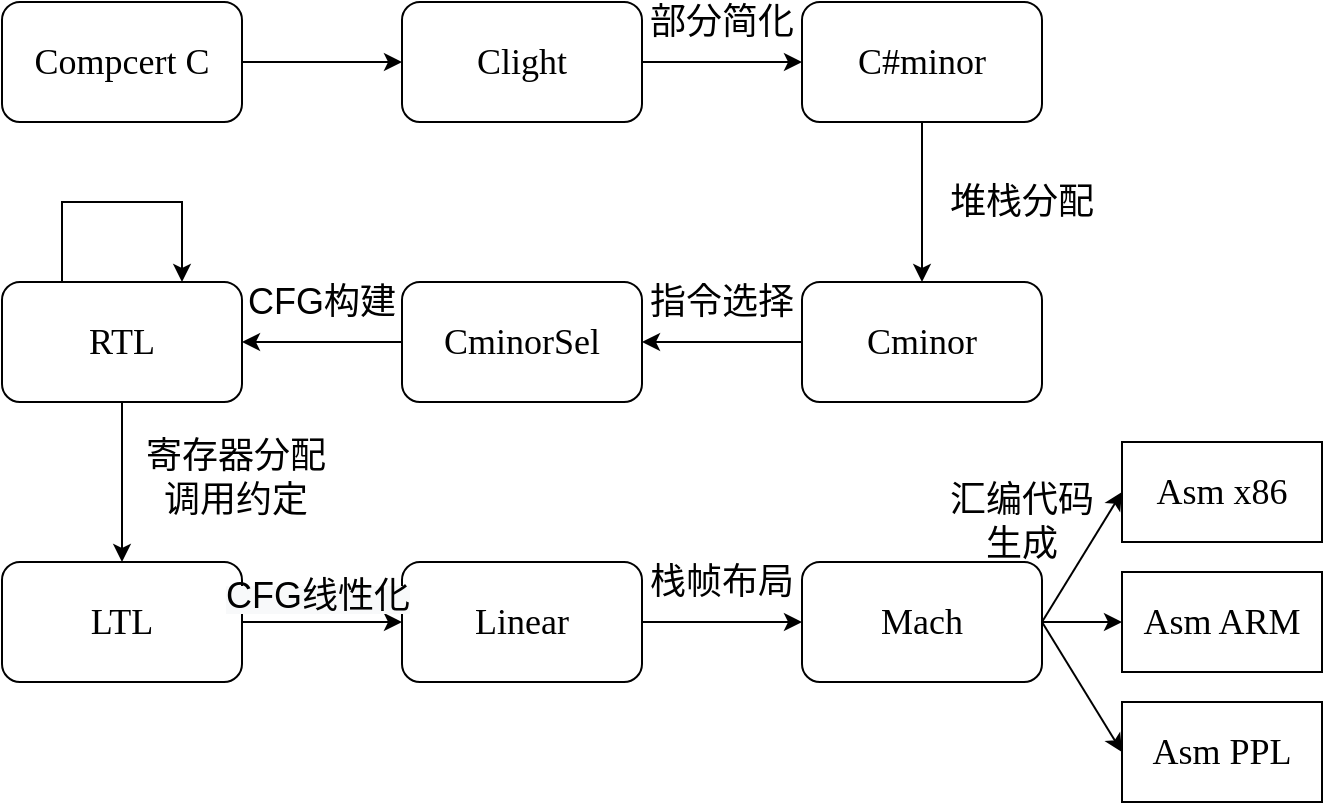 <mxfile version="14.6.13" type="github">
  <diagram id="l8Hi1uYMy0TQVYjPvtuB" name="Page-1">
    <mxGraphModel dx="782" dy="408" grid="1" gridSize="10" guides="1" tooltips="1" connect="1" arrows="1" fold="1" page="1" pageScale="1" pageWidth="827" pageHeight="1169" math="0" shadow="0">
      <root>
        <mxCell id="0" />
        <mxCell id="1" parent="0" />
        <mxCell id="gXLv3gAdqrJArj2_70os-3" value="" style="edgeStyle=orthogonalEdgeStyle;rounded=0;orthogonalLoop=1;jettySize=auto;html=1;" parent="1" source="gXLv3gAdqrJArj2_70os-1" target="gXLv3gAdqrJArj2_70os-2" edge="1">
          <mxGeometry relative="1" as="geometry" />
        </mxCell>
        <mxCell id="gXLv3gAdqrJArj2_70os-1" value="&lt;font face=&quot;Times New Roman&quot; style=&quot;font-size: 18px&quot;&gt;Compcert C&lt;/font&gt;" style="rounded=1;whiteSpace=wrap;html=1;" parent="1" vertex="1">
          <mxGeometry x="130" y="70" width="120" height="60" as="geometry" />
        </mxCell>
        <mxCell id="gXLv3gAdqrJArj2_70os-5" value="" style="edgeStyle=orthogonalEdgeStyle;rounded=0;orthogonalLoop=1;jettySize=auto;html=1;" parent="1" source="gXLv3gAdqrJArj2_70os-2" target="gXLv3gAdqrJArj2_70os-4" edge="1">
          <mxGeometry relative="1" as="geometry" />
        </mxCell>
        <mxCell id="gXLv3gAdqrJArj2_70os-2" value="&lt;font face=&quot;times new roman&quot; style=&quot;font-size: 18px&quot;&gt;Clight&lt;/font&gt;" style="rounded=1;whiteSpace=wrap;html=1;" parent="1" vertex="1">
          <mxGeometry x="330" y="70" width="120" height="60" as="geometry" />
        </mxCell>
        <mxCell id="gXLv3gAdqrJArj2_70os-7" value="" style="edgeStyle=orthogonalEdgeStyle;rounded=0;orthogonalLoop=1;jettySize=auto;html=1;" parent="1" source="gXLv3gAdqrJArj2_70os-4" target="gXLv3gAdqrJArj2_70os-6" edge="1">
          <mxGeometry relative="1" as="geometry" />
        </mxCell>
        <mxCell id="gXLv3gAdqrJArj2_70os-4" value="&lt;font face=&quot;times new roman&quot; style=&quot;font-size: 18px&quot;&gt;C#minor&lt;/font&gt;" style="rounded=1;whiteSpace=wrap;html=1;" parent="1" vertex="1">
          <mxGeometry x="530" y="70" width="120" height="60" as="geometry" />
        </mxCell>
        <mxCell id="gXLv3gAdqrJArj2_70os-9" value="" style="edgeStyle=orthogonalEdgeStyle;rounded=0;orthogonalLoop=1;jettySize=auto;html=1;" parent="1" source="gXLv3gAdqrJArj2_70os-6" target="gXLv3gAdqrJArj2_70os-8" edge="1">
          <mxGeometry relative="1" as="geometry" />
        </mxCell>
        <mxCell id="gXLv3gAdqrJArj2_70os-6" value="&lt;span style=&quot;font-family: &amp;#34;times new roman&amp;#34;&quot;&gt;&lt;font style=&quot;font-size: 18px&quot;&gt;Cminor&lt;/font&gt;&lt;/span&gt;" style="rounded=1;whiteSpace=wrap;html=1;" parent="1" vertex="1">
          <mxGeometry x="530" y="210" width="120" height="60" as="geometry" />
        </mxCell>
        <mxCell id="gXLv3gAdqrJArj2_70os-11" value="" style="edgeStyle=orthogonalEdgeStyle;rounded=0;orthogonalLoop=1;jettySize=auto;html=1;" parent="1" source="gXLv3gAdqrJArj2_70os-8" target="gXLv3gAdqrJArj2_70os-10" edge="1">
          <mxGeometry relative="1" as="geometry" />
        </mxCell>
        <mxCell id="gXLv3gAdqrJArj2_70os-8" value="&lt;span style=&quot;font-family: &amp;#34;times new roman&amp;#34;&quot;&gt;&lt;font style=&quot;font-size: 18px&quot;&gt;CminorSel&lt;/font&gt;&lt;/span&gt;" style="rounded=1;whiteSpace=wrap;html=1;" parent="1" vertex="1">
          <mxGeometry x="330" y="210" width="120" height="60" as="geometry" />
        </mxCell>
        <mxCell id="gXLv3gAdqrJArj2_70os-13" value="" style="edgeStyle=orthogonalEdgeStyle;rounded=0;orthogonalLoop=1;jettySize=auto;html=1;" parent="1" source="gXLv3gAdqrJArj2_70os-10" target="gXLv3gAdqrJArj2_70os-12" edge="1">
          <mxGeometry relative="1" as="geometry" />
        </mxCell>
        <mxCell id="gXLv3gAdqrJArj2_70os-25" style="edgeStyle=orthogonalEdgeStyle;rounded=0;orthogonalLoop=1;jettySize=auto;html=1;exitX=0.25;exitY=0;exitDx=0;exitDy=0;entryX=0.75;entryY=0;entryDx=0;entryDy=0;" parent="1" source="gXLv3gAdqrJArj2_70os-10" target="gXLv3gAdqrJArj2_70os-10" edge="1">
          <mxGeometry relative="1" as="geometry">
            <mxPoint x="250" y="190" as="targetPoint" />
            <Array as="points">
              <mxPoint x="170" y="170" />
              <mxPoint x="230" y="170" />
            </Array>
          </mxGeometry>
        </mxCell>
        <mxCell id="gXLv3gAdqrJArj2_70os-10" value="&lt;font face=&quot;Times New Roman&quot; style=&quot;font-size: 18px&quot;&gt;RTL&lt;/font&gt;" style="rounded=1;whiteSpace=wrap;html=1;" parent="1" vertex="1">
          <mxGeometry x="130" y="210" width="120" height="60" as="geometry" />
        </mxCell>
        <mxCell id="gXLv3gAdqrJArj2_70os-15" value="" style="edgeStyle=orthogonalEdgeStyle;rounded=0;orthogonalLoop=1;jettySize=auto;html=1;" parent="1" source="gXLv3gAdqrJArj2_70os-12" target="gXLv3gAdqrJArj2_70os-14" edge="1">
          <mxGeometry relative="1" as="geometry" />
        </mxCell>
        <mxCell id="gXLv3gAdqrJArj2_70os-12" value="&lt;font face=&quot;Times New Roman&quot; style=&quot;font-size: 18px&quot;&gt;LTL&lt;/font&gt;" style="rounded=1;whiteSpace=wrap;html=1;" parent="1" vertex="1">
          <mxGeometry x="130" y="350" width="120" height="60" as="geometry" />
        </mxCell>
        <mxCell id="gXLv3gAdqrJArj2_70os-17" value="" style="edgeStyle=orthogonalEdgeStyle;rounded=0;orthogonalLoop=1;jettySize=auto;html=1;" parent="1" source="gXLv3gAdqrJArj2_70os-14" target="gXLv3gAdqrJArj2_70os-16" edge="1">
          <mxGeometry relative="1" as="geometry" />
        </mxCell>
        <mxCell id="gXLv3gAdqrJArj2_70os-14" value="&lt;font face=&quot;Times New Roman&quot; style=&quot;font-size: 18px&quot;&gt;Linear&lt;/font&gt;" style="rounded=1;whiteSpace=wrap;html=1;" parent="1" vertex="1">
          <mxGeometry x="330" y="350" width="120" height="60" as="geometry" />
        </mxCell>
        <mxCell id="gXLv3gAdqrJArj2_70os-16" value="&lt;font face=&quot;Times New Roman&quot; style=&quot;font-size: 18px&quot;&gt;Mach&lt;/font&gt;" style="rounded=1;whiteSpace=wrap;html=1;" parent="1" vertex="1">
          <mxGeometry x="530" y="350" width="120" height="60" as="geometry" />
        </mxCell>
        <mxCell id="gXLv3gAdqrJArj2_70os-18" value="&lt;font face=&quot;Times New Roman&quot; style=&quot;font-size: 18px&quot;&gt;Asm x86&lt;/font&gt;" style="rounded=0;whiteSpace=wrap;html=1;" parent="1" vertex="1">
          <mxGeometry x="690" y="290" width="100" height="50" as="geometry" />
        </mxCell>
        <mxCell id="gXLv3gAdqrJArj2_70os-19" value="&lt;font face=&quot;Times New Roman&quot; style=&quot;font-size: 18px&quot;&gt;Asm ARM&lt;/font&gt;" style="rounded=0;whiteSpace=wrap;html=1;" parent="1" vertex="1">
          <mxGeometry x="690" y="355" width="100" height="50" as="geometry" />
        </mxCell>
        <mxCell id="gXLv3gAdqrJArj2_70os-20" value="&lt;font face=&quot;Times New Roman&quot; style=&quot;font-size: 18px&quot;&gt;Asm PPL&lt;/font&gt;" style="rounded=0;whiteSpace=wrap;html=1;" parent="1" vertex="1">
          <mxGeometry x="690" y="420" width="100" height="50" as="geometry" />
        </mxCell>
        <mxCell id="gXLv3gAdqrJArj2_70os-21" value="" style="endArrow=classic;html=1;entryX=0;entryY=0.5;entryDx=0;entryDy=0;exitX=1;exitY=0.5;exitDx=0;exitDy=0;" parent="1" source="gXLv3gAdqrJArj2_70os-16" target="gXLv3gAdqrJArj2_70os-18" edge="1">
          <mxGeometry width="50" height="50" relative="1" as="geometry">
            <mxPoint x="640" y="380" as="sourcePoint" />
            <mxPoint x="690" y="330" as="targetPoint" />
          </mxGeometry>
        </mxCell>
        <mxCell id="gXLv3gAdqrJArj2_70os-22" value="" style="endArrow=classic;html=1;exitX=1;exitY=0.5;exitDx=0;exitDy=0;" parent="1" source="gXLv3gAdqrJArj2_70os-16" edge="1">
          <mxGeometry width="50" height="50" relative="1" as="geometry">
            <mxPoint x="660" y="430" as="sourcePoint" />
            <mxPoint x="690" y="380" as="targetPoint" />
          </mxGeometry>
        </mxCell>
        <mxCell id="gXLv3gAdqrJArj2_70os-23" value="" style="endArrow=classic;html=1;exitX=1;exitY=0.5;exitDx=0;exitDy=0;entryX=0;entryY=0.5;entryDx=0;entryDy=0;" parent="1" source="gXLv3gAdqrJArj2_70os-16" target="gXLv3gAdqrJArj2_70os-20" edge="1">
          <mxGeometry width="50" height="50" relative="1" as="geometry">
            <mxPoint x="470" y="300" as="sourcePoint" />
            <mxPoint x="520" y="250" as="targetPoint" />
          </mxGeometry>
        </mxCell>
        <mxCell id="gXLv3gAdqrJArj2_70os-26" value="&lt;font style=&quot;font-size: 18px&quot;&gt;部分简化&lt;/font&gt;" style="text;html=1;strokeColor=none;fillColor=none;align=center;verticalAlign=middle;whiteSpace=wrap;rounded=0;" parent="1" vertex="1">
          <mxGeometry x="450" y="70" width="80" height="20" as="geometry" />
        </mxCell>
        <mxCell id="gXLv3gAdqrJArj2_70os-27" value="&lt;font style=&quot;font-size: 18px&quot;&gt;指令选择&lt;/font&gt;" style="text;html=1;strokeColor=none;fillColor=none;align=center;verticalAlign=middle;whiteSpace=wrap;rounded=0;" parent="1" vertex="1">
          <mxGeometry x="450" y="210" width="80" height="20" as="geometry" />
        </mxCell>
        <mxCell id="gXLv3gAdqrJArj2_70os-28" value="&lt;font style=&quot;font-size: 18px&quot;&gt;CFG构建&lt;/font&gt;" style="text;html=1;strokeColor=none;fillColor=none;align=center;verticalAlign=middle;whiteSpace=wrap;rounded=0;" parent="1" vertex="1">
          <mxGeometry x="250" y="210" width="80" height="20" as="geometry" />
        </mxCell>
        <mxCell id="gXLv3gAdqrJArj2_70os-29" value="&lt;font style=&quot;font-size: 18px&quot;&gt;&lt;font style=&quot;font-size: 18px&quot;&gt;堆栈&lt;/font&gt;&lt;font style=&quot;font-size: 18px&quot;&gt;分配&lt;/font&gt;&lt;/font&gt;" style="text;html=1;strokeColor=none;fillColor=none;align=center;verticalAlign=middle;whiteSpace=wrap;rounded=0;" parent="1" vertex="1">
          <mxGeometry x="600" y="160" width="80" height="20" as="geometry" />
        </mxCell>
        <mxCell id="gXLv3gAdqrJArj2_70os-30" value="&lt;div style=&quot;text-align: center ; font-size: 18px&quot;&gt;&lt;font face=&quot;helvetica&quot; style=&quot;font-size: 18px&quot;&gt;寄存器分配&lt;/font&gt;&lt;/div&gt;&lt;div style=&quot;text-align: center ; font-size: 18px&quot;&gt;&lt;font face=&quot;helvetica&quot; style=&quot;font-size: 18px&quot;&gt;调用约定&lt;/font&gt;&lt;/div&gt;" style="text;whiteSpace=wrap;html=1;" parent="1" vertex="1">
          <mxGeometry x="200" y="280" width="100" height="30" as="geometry" />
        </mxCell>
        <mxCell id="gXLv3gAdqrJArj2_70os-31" value="&lt;span style=&quot;color: rgb(0 , 0 , 0) ; font-family: &amp;#34;helvetica&amp;#34; ; font-style: normal ; font-weight: 400 ; letter-spacing: normal ; text-align: center ; text-indent: 0px ; text-transform: none ; word-spacing: 0px ; background-color: rgb(248 , 249 , 250) ; display: inline ; float: none&quot;&gt;&lt;font style=&quot;font-size: 18px&quot;&gt;CFG线性化&lt;/font&gt;&lt;/span&gt;" style="text;whiteSpace=wrap;html=1;" parent="1" vertex="1">
          <mxGeometry x="240" y="350" width="100" height="30" as="geometry" />
        </mxCell>
        <mxCell id="gXLv3gAdqrJArj2_70os-32" value="&lt;font style=&quot;font-size: 18px&quot;&gt;栈帧布局&lt;/font&gt;" style="text;html=1;strokeColor=none;fillColor=none;align=center;verticalAlign=middle;whiteSpace=wrap;rounded=0;" parent="1" vertex="1">
          <mxGeometry x="450" y="350" width="80" height="20" as="geometry" />
        </mxCell>
        <mxCell id="gXLv3gAdqrJArj2_70os-33" value="&lt;font style=&quot;font-size: 18px&quot;&gt;汇编代码生成&lt;/font&gt;" style="text;html=1;strokeColor=none;fillColor=none;align=center;verticalAlign=middle;whiteSpace=wrap;rounded=0;" parent="1" vertex="1">
          <mxGeometry x="600" y="320" width="80" height="20" as="geometry" />
        </mxCell>
      </root>
    </mxGraphModel>
  </diagram>
</mxfile>
